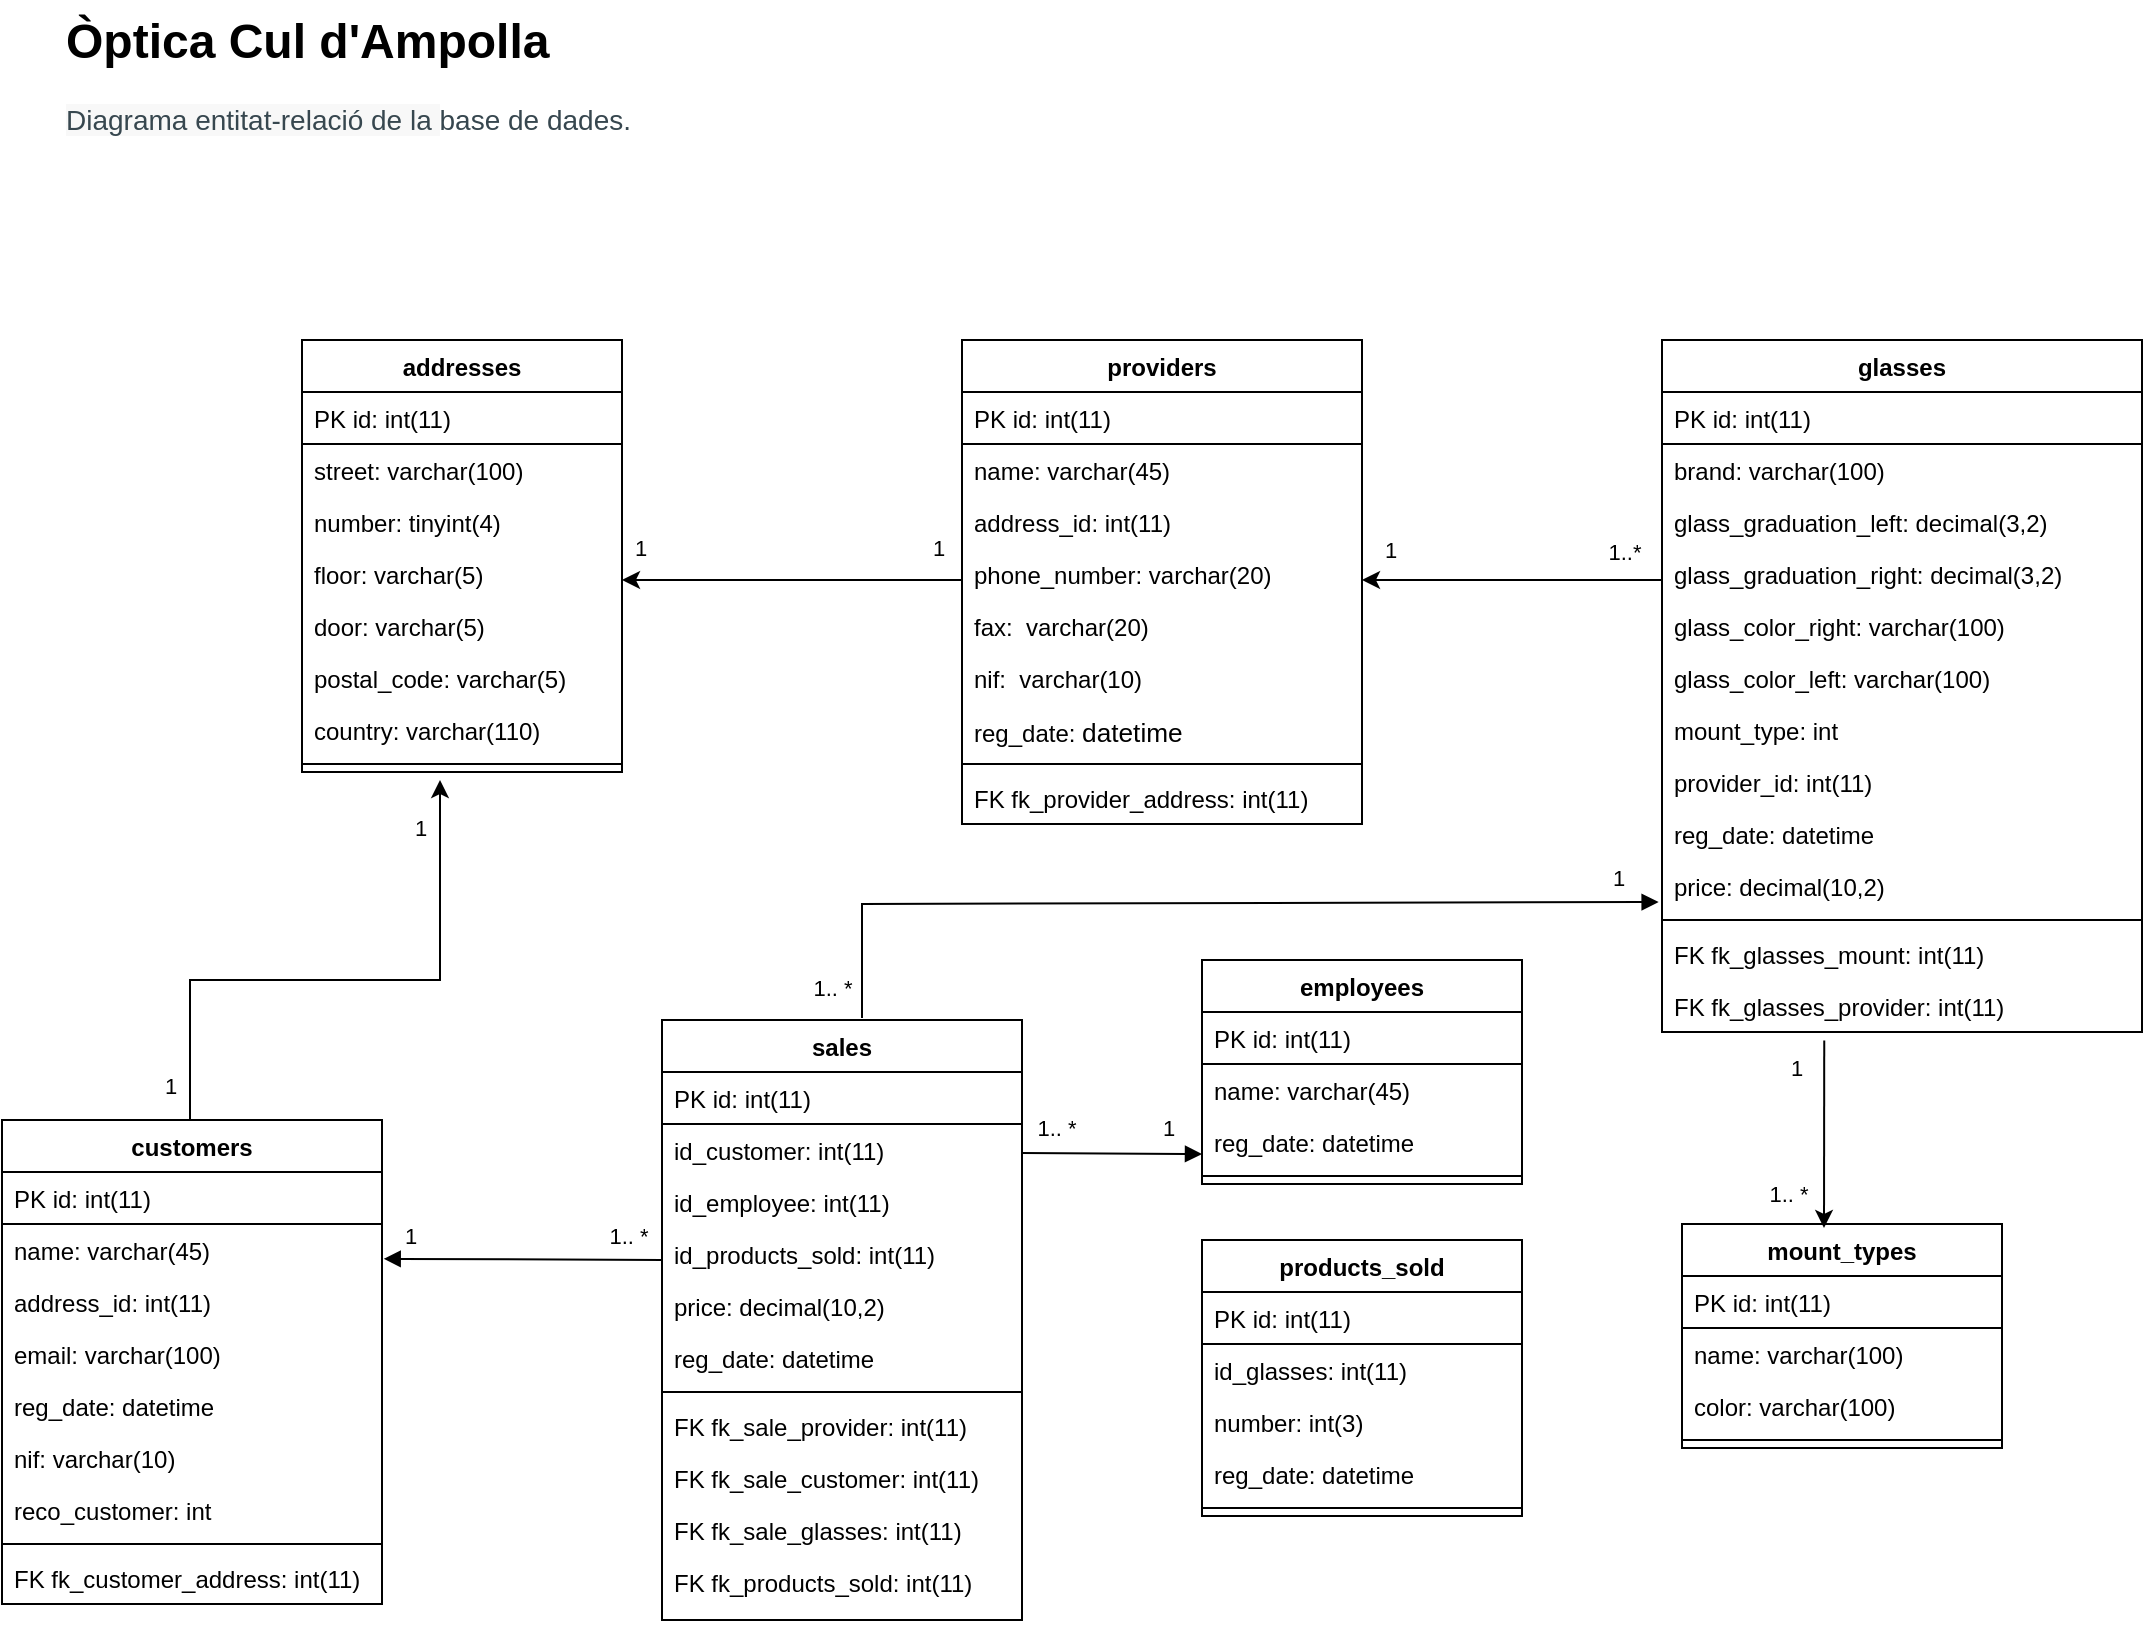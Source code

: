 <mxfile version="26.0.12" pages="2">
  <diagram name="Page-1" id="b5b7bab2-c9e2-2cf4-8b2a-24fd1a2a6d21">
    <mxGraphModel dx="1291" dy="730" grid="1" gridSize="10" guides="1" tooltips="1" connect="1" arrows="1" fold="1" page="1" pageScale="1" pageWidth="1169" pageHeight="827" background="none" math="0" shadow="0">
      <root>
        <mxCell id="0" />
        <mxCell id="1" parent="0" />
        <mxCell id="E87La_fp3oiZn3WdMD0V-1" value="providers" style="swimlane;fontStyle=1;align=center;verticalAlign=top;childLayout=stackLayout;horizontal=1;startSize=26;horizontalStack=0;resizeParent=1;resizeParentMax=0;resizeLast=0;collapsible=1;marginBottom=0;whiteSpace=wrap;html=1;" parent="1" vertex="1">
          <mxGeometry x="690" y="200" width="200" height="242" as="geometry" />
        </mxCell>
        <mxCell id="E87La_fp3oiZn3WdMD0V-17" value="PK&amp;nbsp;id: int(11)" style="text;strokeColor=default;fillColor=none;align=left;verticalAlign=top;spacingLeft=4;spacingRight=4;overflow=hidden;rotatable=0;points=[[0,0.5],[1,0.5]];portConstraint=eastwest;whiteSpace=wrap;html=1;" parent="E87La_fp3oiZn3WdMD0V-1" vertex="1">
          <mxGeometry y="26" width="200" height="26" as="geometry" />
        </mxCell>
        <mxCell id="E87La_fp3oiZn3WdMD0V-2" value="name: varchar(45)" style="text;strokeColor=none;fillColor=none;align=left;verticalAlign=top;spacingLeft=4;spacingRight=4;overflow=hidden;rotatable=0;points=[[0,0.5],[1,0.5]];portConstraint=eastwest;whiteSpace=wrap;html=1;" parent="E87La_fp3oiZn3WdMD0V-1" vertex="1">
          <mxGeometry y="52" width="200" height="26" as="geometry" />
        </mxCell>
        <mxCell id="E87La_fp3oiZn3WdMD0V-5" value="address_id: int(11)" style="text;strokeColor=none;fillColor=none;align=left;verticalAlign=top;spacingLeft=4;spacingRight=4;overflow=hidden;rotatable=0;points=[[0,0.5],[1,0.5]];portConstraint=eastwest;whiteSpace=wrap;html=1;" parent="E87La_fp3oiZn3WdMD0V-1" vertex="1">
          <mxGeometry y="78" width="200" height="26" as="geometry" />
        </mxCell>
        <mxCell id="E87La_fp3oiZn3WdMD0V-6" value="phone_number: varchar(20)" style="text;strokeColor=none;fillColor=none;align=left;verticalAlign=top;spacingLeft=4;spacingRight=4;overflow=hidden;rotatable=0;points=[[0,0.5],[1,0.5]];portConstraint=eastwest;whiteSpace=wrap;html=1;" parent="E87La_fp3oiZn3WdMD0V-1" vertex="1">
          <mxGeometry y="104" width="200" height="26" as="geometry" />
        </mxCell>
        <mxCell id="E87La_fp3oiZn3WdMD0V-8" value="fax:&amp;nbsp; varchar(20)" style="text;strokeColor=none;fillColor=none;align=left;verticalAlign=top;spacingLeft=4;spacingRight=4;overflow=hidden;rotatable=0;points=[[0,0.5],[1,0.5]];portConstraint=eastwest;whiteSpace=wrap;html=1;" parent="E87La_fp3oiZn3WdMD0V-1" vertex="1">
          <mxGeometry y="130" width="200" height="26" as="geometry" />
        </mxCell>
        <mxCell id="E87La_fp3oiZn3WdMD0V-7" value="nif:&amp;nbsp; varchar(10)" style="text;strokeColor=none;fillColor=none;align=left;verticalAlign=top;spacingLeft=4;spacingRight=4;overflow=hidden;rotatable=0;points=[[0,0.5],[1,0.5]];portConstraint=eastwest;whiteSpace=wrap;html=1;" parent="E87La_fp3oiZn3WdMD0V-1" vertex="1">
          <mxGeometry y="156" width="200" height="26" as="geometry" />
        </mxCell>
        <mxCell id="ixOyMXAkQ-w000aH7906-1" value="reg_date:&amp;nbsp;&lt;span style=&quot;font-family: sans-serif; font-size: 13.12px; text-wrap-mode: nowrap; background-color: rgb(255, 255, 255);&quot;&gt;datetime&lt;/span&gt;" style="text;strokeColor=none;fillColor=none;align=left;verticalAlign=top;spacingLeft=4;spacingRight=4;overflow=hidden;rotatable=0;points=[[0,0.5],[1,0.5]];portConstraint=eastwest;whiteSpace=wrap;html=1;" parent="E87La_fp3oiZn3WdMD0V-1" vertex="1">
          <mxGeometry y="182" width="200" height="26" as="geometry" />
        </mxCell>
        <mxCell id="E87La_fp3oiZn3WdMD0V-3" value="" style="line;strokeWidth=1;fillColor=none;align=left;verticalAlign=middle;spacingTop=-1;spacingLeft=3;spacingRight=3;rotatable=0;labelPosition=right;points=[];portConstraint=eastwest;strokeColor=inherit;" parent="E87La_fp3oiZn3WdMD0V-1" vertex="1">
          <mxGeometry y="208" width="200" height="8" as="geometry" />
        </mxCell>
        <mxCell id="rkmJLzN8BwR5XowPxIm3-57" value="FK fk_provider_address: int(11)" style="text;strokeColor=none;fillColor=none;align=left;verticalAlign=top;spacingLeft=4;spacingRight=4;overflow=hidden;rotatable=0;points=[[0,0.5],[1,0.5]];portConstraint=eastwest;whiteSpace=wrap;html=1;" parent="E87La_fp3oiZn3WdMD0V-1" vertex="1">
          <mxGeometry y="216" width="200" height="26" as="geometry" />
        </mxCell>
        <mxCell id="E87La_fp3oiZn3WdMD0V-18" value="addresses" style="swimlane;fontStyle=1;align=center;verticalAlign=top;childLayout=stackLayout;horizontal=1;startSize=26;horizontalStack=0;resizeParent=1;resizeParentMax=0;resizeLast=0;collapsible=1;marginBottom=0;whiteSpace=wrap;html=1;" parent="1" vertex="1">
          <mxGeometry x="360" y="200" width="160" height="216" as="geometry" />
        </mxCell>
        <mxCell id="E87La_fp3oiZn3WdMD0V-19" value="PK&amp;nbsp;id: int(11)" style="text;strokeColor=default;fillColor=none;align=left;verticalAlign=top;spacingLeft=4;spacingRight=4;overflow=hidden;rotatable=0;points=[[0,0.5],[1,0.5]];portConstraint=eastwest;whiteSpace=wrap;html=1;" parent="E87La_fp3oiZn3WdMD0V-18" vertex="1">
          <mxGeometry y="26" width="160" height="26" as="geometry" />
        </mxCell>
        <mxCell id="E87La_fp3oiZn3WdMD0V-20" value="street: varchar(100)" style="text;strokeColor=none;fillColor=none;align=left;verticalAlign=top;spacingLeft=4;spacingRight=4;overflow=hidden;rotatable=0;points=[[0,0.5],[1,0.5]];portConstraint=eastwest;whiteSpace=wrap;html=1;" parent="E87La_fp3oiZn3WdMD0V-18" vertex="1">
          <mxGeometry y="52" width="160" height="26" as="geometry" />
        </mxCell>
        <mxCell id="E87La_fp3oiZn3WdMD0V-21" value="number: tinyint(4)" style="text;strokeColor=none;fillColor=none;align=left;verticalAlign=top;spacingLeft=4;spacingRight=4;overflow=hidden;rotatable=0;points=[[0,0.5],[1,0.5]];portConstraint=eastwest;whiteSpace=wrap;html=1;" parent="E87La_fp3oiZn3WdMD0V-18" vertex="1">
          <mxGeometry y="78" width="160" height="26" as="geometry" />
        </mxCell>
        <mxCell id="E87La_fp3oiZn3WdMD0V-22" value="floor: varchar(5)" style="text;strokeColor=none;fillColor=none;align=left;verticalAlign=top;spacingLeft=4;spacingRight=4;overflow=hidden;rotatable=0;points=[[0,0.5],[1,0.5]];portConstraint=eastwest;whiteSpace=wrap;html=1;" parent="E87La_fp3oiZn3WdMD0V-18" vertex="1">
          <mxGeometry y="104" width="160" height="26" as="geometry" />
        </mxCell>
        <mxCell id="E87La_fp3oiZn3WdMD0V-23" value="door: varchar(5)" style="text;strokeColor=none;fillColor=none;align=left;verticalAlign=top;spacingLeft=4;spacingRight=4;overflow=hidden;rotatable=0;points=[[0,0.5],[1,0.5]];portConstraint=eastwest;whiteSpace=wrap;html=1;" parent="E87La_fp3oiZn3WdMD0V-18" vertex="1">
          <mxGeometry y="130" width="160" height="26" as="geometry" />
        </mxCell>
        <mxCell id="E87La_fp3oiZn3WdMD0V-24" value="postal_code: varchar(5)" style="text;strokeColor=none;fillColor=none;align=left;verticalAlign=top;spacingLeft=4;spacingRight=4;overflow=hidden;rotatable=0;points=[[0,0.5],[1,0.5]];portConstraint=eastwest;whiteSpace=wrap;html=1;" parent="E87La_fp3oiZn3WdMD0V-18" vertex="1">
          <mxGeometry y="156" width="160" height="26" as="geometry" />
        </mxCell>
        <mxCell id="E87La_fp3oiZn3WdMD0V-27" value="country: varchar(110)" style="text;strokeColor=none;fillColor=none;align=left;verticalAlign=top;spacingLeft=4;spacingRight=4;overflow=hidden;rotatable=0;points=[[0,0.5],[1,0.5]];portConstraint=eastwest;whiteSpace=wrap;html=1;" parent="E87La_fp3oiZn3WdMD0V-18" vertex="1">
          <mxGeometry y="182" width="160" height="26" as="geometry" />
        </mxCell>
        <mxCell id="E87La_fp3oiZn3WdMD0V-25" value="" style="line;strokeWidth=1;fillColor=none;align=left;verticalAlign=middle;spacingTop=-1;spacingLeft=3;spacingRight=3;rotatable=0;labelPosition=right;points=[];portConstraint=eastwest;strokeColor=inherit;" parent="E87La_fp3oiZn3WdMD0V-18" vertex="1">
          <mxGeometry y="208" width="160" height="8" as="geometry" />
        </mxCell>
        <mxCell id="E87La_fp3oiZn3WdMD0V-28" value="glasses" style="swimlane;fontStyle=1;align=center;verticalAlign=top;childLayout=stackLayout;horizontal=1;startSize=26;horizontalStack=0;resizeParent=1;resizeParentMax=0;resizeLast=0;collapsible=1;marginBottom=0;whiteSpace=wrap;html=1;" parent="1" vertex="1">
          <mxGeometry x="1040" y="200" width="240" height="346" as="geometry" />
        </mxCell>
        <mxCell id="E87La_fp3oiZn3WdMD0V-29" value="PK&amp;nbsp;id: int(11)" style="text;strokeColor=default;fillColor=none;align=left;verticalAlign=top;spacingLeft=4;spacingRight=4;overflow=hidden;rotatable=0;points=[[0,0.5],[1,0.5]];portConstraint=eastwest;whiteSpace=wrap;html=1;" parent="E87La_fp3oiZn3WdMD0V-28" vertex="1">
          <mxGeometry y="26" width="240" height="26" as="geometry" />
        </mxCell>
        <mxCell id="E87La_fp3oiZn3WdMD0V-30" value="brand: varchar(100)" style="text;strokeColor=none;fillColor=none;align=left;verticalAlign=top;spacingLeft=4;spacingRight=4;overflow=hidden;rotatable=0;points=[[0,0.5],[1,0.5]];portConstraint=eastwest;whiteSpace=wrap;html=1;" parent="E87La_fp3oiZn3WdMD0V-28" vertex="1">
          <mxGeometry y="52" width="240" height="26" as="geometry" />
        </mxCell>
        <mxCell id="E87La_fp3oiZn3WdMD0V-31" value="glass_graduation_left: decimal(3,2)" style="text;strokeColor=none;fillColor=none;align=left;verticalAlign=top;spacingLeft=4;spacingRight=4;overflow=hidden;rotatable=0;points=[[0,0.5],[1,0.5]];portConstraint=eastwest;whiteSpace=wrap;html=1;" parent="E87La_fp3oiZn3WdMD0V-28" vertex="1">
          <mxGeometry y="78" width="240" height="26" as="geometry" />
        </mxCell>
        <mxCell id="E87La_fp3oiZn3WdMD0V-32" value="glass_graduation_right: decimal(3,2)" style="text;strokeColor=none;fillColor=none;align=left;verticalAlign=top;spacingLeft=4;spacingRight=4;overflow=hidden;rotatable=0;points=[[0,0.5],[1,0.5]];portConstraint=eastwest;whiteSpace=wrap;html=1;" parent="E87La_fp3oiZn3WdMD0V-28" vertex="1">
          <mxGeometry y="104" width="240" height="26" as="geometry" />
        </mxCell>
        <mxCell id="E87La_fp3oiZn3WdMD0V-37" value="glass_color_right: varchar(100)" style="text;strokeColor=none;fillColor=none;align=left;verticalAlign=top;spacingLeft=4;spacingRight=4;overflow=hidden;rotatable=0;points=[[0,0.5],[1,0.5]];portConstraint=eastwest;whiteSpace=wrap;html=1;" parent="E87La_fp3oiZn3WdMD0V-28" vertex="1">
          <mxGeometry y="130" width="240" height="26" as="geometry" />
        </mxCell>
        <mxCell id="E87La_fp3oiZn3WdMD0V-38" value="glass_color_left: varchar(100)" style="text;strokeColor=none;fillColor=none;align=left;verticalAlign=top;spacingLeft=4;spacingRight=4;overflow=hidden;rotatable=0;points=[[0,0.5],[1,0.5]];portConstraint=eastwest;whiteSpace=wrap;html=1;" parent="E87La_fp3oiZn3WdMD0V-28" vertex="1">
          <mxGeometry y="156" width="240" height="26" as="geometry" />
        </mxCell>
        <mxCell id="E87La_fp3oiZn3WdMD0V-33" value="mount_type: int" style="text;strokeColor=none;fillColor=none;align=left;verticalAlign=top;spacingLeft=4;spacingRight=4;overflow=hidden;rotatable=0;points=[[0,0.5],[1,0.5]];portConstraint=eastwest;whiteSpace=wrap;html=1;" parent="E87La_fp3oiZn3WdMD0V-28" vertex="1">
          <mxGeometry y="182" width="240" height="26" as="geometry" />
        </mxCell>
        <mxCell id="rkmJLzN8BwR5XowPxIm3-59" value="provider_id: int(11)" style="text;strokeColor=none;fillColor=none;align=left;verticalAlign=top;spacingLeft=4;spacingRight=4;overflow=hidden;rotatable=0;points=[[0,0.5],[1,0.5]];portConstraint=eastwest;whiteSpace=wrap;html=1;" parent="E87La_fp3oiZn3WdMD0V-28" vertex="1">
          <mxGeometry y="208" width="240" height="26" as="geometry" />
        </mxCell>
        <mxCell id="E87La_fp3oiZn3WdMD0V-95" value="reg_date: datetime" style="text;strokeColor=none;fillColor=none;align=left;verticalAlign=top;spacingLeft=4;spacingRight=4;overflow=hidden;rotatable=0;points=[[0,0.5],[1,0.5]];portConstraint=eastwest;whiteSpace=wrap;html=1;" parent="E87La_fp3oiZn3WdMD0V-28" vertex="1">
          <mxGeometry y="234" width="240" height="26" as="geometry" />
        </mxCell>
        <mxCell id="E87La_fp3oiZn3WdMD0V-39" value="price:&amp;nbsp;decimal(10,2)" style="text;strokeColor=none;fillColor=none;align=left;verticalAlign=top;spacingLeft=4;spacingRight=4;overflow=hidden;rotatable=0;points=[[0,0.5],[1,0.5]];portConstraint=eastwest;whiteSpace=wrap;html=1;" parent="E87La_fp3oiZn3WdMD0V-28" vertex="1">
          <mxGeometry y="260" width="240" height="26" as="geometry" />
        </mxCell>
        <mxCell id="E87La_fp3oiZn3WdMD0V-35" value="" style="line;strokeWidth=1;fillColor=none;align=left;verticalAlign=middle;spacingTop=-1;spacingLeft=3;spacingRight=3;rotatable=0;labelPosition=right;points=[];portConstraint=eastwest;strokeColor=inherit;" parent="E87La_fp3oiZn3WdMD0V-28" vertex="1">
          <mxGeometry y="286" width="240" height="8" as="geometry" />
        </mxCell>
        <mxCell id="rkmJLzN8BwR5XowPxIm3-52" value="FK fk_glasses_mount: int(11)" style="text;strokeColor=none;fillColor=none;align=left;verticalAlign=top;spacingLeft=4;spacingRight=4;overflow=hidden;rotatable=0;points=[[0,0.5],[1,0.5]];portConstraint=eastwest;whiteSpace=wrap;html=1;" parent="E87La_fp3oiZn3WdMD0V-28" vertex="1">
          <mxGeometry y="294" width="240" height="26" as="geometry" />
        </mxCell>
        <mxCell id="rkmJLzN8BwR5XowPxIm3-56" value="FK fk_glasses_provider: int(11)" style="text;strokeColor=none;fillColor=none;align=left;verticalAlign=top;spacingLeft=4;spacingRight=4;overflow=hidden;rotatable=0;points=[[0,0.5],[1,0.5]];portConstraint=eastwest;whiteSpace=wrap;html=1;" parent="E87La_fp3oiZn3WdMD0V-28" vertex="1">
          <mxGeometry y="320" width="240" height="26" as="geometry" />
        </mxCell>
        <mxCell id="E87La_fp3oiZn3WdMD0V-46" value="customers" style="swimlane;fontStyle=1;align=center;verticalAlign=top;childLayout=stackLayout;horizontal=1;startSize=26;horizontalStack=0;resizeParent=1;resizeParentMax=0;resizeLast=0;collapsible=1;marginBottom=0;whiteSpace=wrap;html=1;" parent="1" vertex="1">
          <mxGeometry x="210" y="590" width="190" height="242" as="geometry" />
        </mxCell>
        <mxCell id="E87La_fp3oiZn3WdMD0V-47" value="PK&amp;nbsp;id: int(11)" style="text;strokeColor=default;fillColor=none;align=left;verticalAlign=top;spacingLeft=4;spacingRight=4;overflow=hidden;rotatable=0;points=[[0,0.5],[1,0.5]];portConstraint=eastwest;whiteSpace=wrap;html=1;" parent="E87La_fp3oiZn3WdMD0V-46" vertex="1">
          <mxGeometry y="26" width="190" height="26" as="geometry" />
        </mxCell>
        <mxCell id="E87La_fp3oiZn3WdMD0V-48" value="name: varchar(45)" style="text;strokeColor=none;fillColor=none;align=left;verticalAlign=top;spacingLeft=4;spacingRight=4;overflow=hidden;rotatable=0;points=[[0,0.5],[1,0.5]];portConstraint=eastwest;whiteSpace=wrap;html=1;" parent="E87La_fp3oiZn3WdMD0V-46" vertex="1">
          <mxGeometry y="52" width="190" height="26" as="geometry" />
        </mxCell>
        <mxCell id="E87La_fp3oiZn3WdMD0V-49" value="address_id: int(11)" style="text;strokeColor=none;fillColor=none;align=left;verticalAlign=top;spacingLeft=4;spacingRight=4;overflow=hidden;rotatable=0;points=[[0,0.5],[1,0.5]];portConstraint=eastwest;whiteSpace=wrap;html=1;" parent="E87La_fp3oiZn3WdMD0V-46" vertex="1">
          <mxGeometry y="78" width="190" height="26" as="geometry" />
        </mxCell>
        <mxCell id="E87La_fp3oiZn3WdMD0V-50" value="email: varchar(100)" style="text;strokeColor=none;fillColor=none;align=left;verticalAlign=top;spacingLeft=4;spacingRight=4;overflow=hidden;rotatable=0;points=[[0,0.5],[1,0.5]];portConstraint=eastwest;whiteSpace=wrap;html=1;" parent="E87La_fp3oiZn3WdMD0V-46" vertex="1">
          <mxGeometry y="104" width="190" height="26" as="geometry" />
        </mxCell>
        <mxCell id="E87La_fp3oiZn3WdMD0V-51" value="reg_date: datetime" style="text;strokeColor=none;fillColor=none;align=left;verticalAlign=top;spacingLeft=4;spacingRight=4;overflow=hidden;rotatable=0;points=[[0,0.5],[1,0.5]];portConstraint=eastwest;whiteSpace=wrap;html=1;" parent="E87La_fp3oiZn3WdMD0V-46" vertex="1">
          <mxGeometry y="130" width="190" height="26" as="geometry" />
        </mxCell>
        <mxCell id="E87La_fp3oiZn3WdMD0V-64" value="nif: varchar(10)" style="text;strokeColor=none;fillColor=none;align=left;verticalAlign=top;spacingLeft=4;spacingRight=4;overflow=hidden;rotatable=0;points=[[0,0.5],[1,0.5]];portConstraint=eastwest;whiteSpace=wrap;html=1;" parent="E87La_fp3oiZn3WdMD0V-46" vertex="1">
          <mxGeometry y="156" width="190" height="26" as="geometry" />
        </mxCell>
        <mxCell id="E87La_fp3oiZn3WdMD0V-52" value="reco_customer: int" style="text;strokeColor=none;fillColor=none;align=left;verticalAlign=top;spacingLeft=4;spacingRight=4;overflow=hidden;rotatable=0;points=[[0,0.5],[1,0.5]];portConstraint=eastwest;whiteSpace=wrap;html=1;" parent="E87La_fp3oiZn3WdMD0V-46" vertex="1">
          <mxGeometry y="182" width="190" height="26" as="geometry" />
        </mxCell>
        <mxCell id="E87La_fp3oiZn3WdMD0V-53" value="" style="line;strokeWidth=1;fillColor=none;align=left;verticalAlign=middle;spacingTop=-1;spacingLeft=3;spacingRight=3;rotatable=0;labelPosition=right;points=[];portConstraint=eastwest;strokeColor=inherit;" parent="E87La_fp3oiZn3WdMD0V-46" vertex="1">
          <mxGeometry y="208" width="190" height="8" as="geometry" />
        </mxCell>
        <mxCell id="rkmJLzN8BwR5XowPxIm3-53" value="FK fk_customer_address: int(11)" style="text;strokeColor=none;fillColor=none;align=left;verticalAlign=top;spacingLeft=4;spacingRight=4;overflow=hidden;rotatable=0;points=[[0,0.5],[1,0.5]];portConstraint=eastwest;whiteSpace=wrap;html=1;" parent="E87La_fp3oiZn3WdMD0V-46" vertex="1">
          <mxGeometry y="216" width="190" height="26" as="geometry" />
        </mxCell>
        <mxCell id="E87La_fp3oiZn3WdMD0V-55" value="sales&lt;div&gt;&amp;nbsp;&lt;/div&gt;" style="swimlane;fontStyle=1;align=center;verticalAlign=top;childLayout=stackLayout;horizontal=1;startSize=26;horizontalStack=0;resizeParent=1;resizeParentMax=0;resizeLast=0;collapsible=1;marginBottom=0;whiteSpace=wrap;html=1;" parent="1" vertex="1">
          <mxGeometry x="540" y="540" width="180" height="300" as="geometry" />
        </mxCell>
        <mxCell id="E87La_fp3oiZn3WdMD0V-56" value="PK&amp;nbsp;id: int(11)" style="text;strokeColor=default;fillColor=none;align=left;verticalAlign=top;spacingLeft=4;spacingRight=4;overflow=hidden;rotatable=0;points=[[0,0.5],[1,0.5]];portConstraint=eastwest;whiteSpace=wrap;html=1;" parent="E87La_fp3oiZn3WdMD0V-55" vertex="1">
          <mxGeometry y="26" width="180" height="26" as="geometry" />
        </mxCell>
        <mxCell id="rkmJLzN8BwR5XowPxIm3-28" value="id_customer: int&lt;span style=&quot;background-color: transparent; color: light-dark(rgb(0, 0, 0), rgb(255, 255, 255));&quot;&gt;(11)&lt;/span&gt;" style="text;strokeColor=none;fillColor=none;align=left;verticalAlign=top;spacingLeft=4;spacingRight=4;overflow=hidden;rotatable=0;points=[[0,0.5],[1,0.5]];portConstraint=eastwest;whiteSpace=wrap;html=1;" parent="E87La_fp3oiZn3WdMD0V-55" vertex="1">
          <mxGeometry y="52" width="180" height="26" as="geometry" />
        </mxCell>
        <mxCell id="E87La_fp3oiZn3WdMD0V-57" value="id_employee: int(11)" style="text;strokeColor=none;fillColor=none;align=left;verticalAlign=top;spacingLeft=4;spacingRight=4;overflow=hidden;rotatable=0;points=[[0,0.5],[1,0.5]];portConstraint=eastwest;whiteSpace=wrap;html=1;" parent="E87La_fp3oiZn3WdMD0V-55" vertex="1">
          <mxGeometry y="78" width="180" height="26" as="geometry" />
        </mxCell>
        <mxCell id="E87La_fp3oiZn3WdMD0V-58" value="id_products_sold: int(11)" style="text;strokeColor=none;fillColor=none;align=left;verticalAlign=top;spacingLeft=4;spacingRight=4;overflow=hidden;rotatable=0;points=[[0,0.5],[1,0.5]];portConstraint=eastwest;whiteSpace=wrap;html=1;" parent="E87La_fp3oiZn3WdMD0V-55" vertex="1">
          <mxGeometry y="104" width="180" height="26" as="geometry" />
        </mxCell>
        <mxCell id="rkmJLzN8BwR5XowPxIm3-33" value="price:&amp;nbsp;decimal(10,2)" style="text;strokeColor=none;fillColor=none;align=left;verticalAlign=top;spacingLeft=4;spacingRight=4;overflow=hidden;rotatable=0;points=[[0,0.5],[1,0.5]];portConstraint=eastwest;whiteSpace=wrap;html=1;" parent="E87La_fp3oiZn3WdMD0V-55" vertex="1">
          <mxGeometry y="130" width="180" height="26" as="geometry" />
        </mxCell>
        <mxCell id="E87La_fp3oiZn3WdMD0V-60" value="reg_date: datetime" style="text;strokeColor=none;fillColor=none;align=left;verticalAlign=top;spacingLeft=4;spacingRight=4;overflow=hidden;rotatable=0;points=[[0,0.5],[1,0.5]];portConstraint=eastwest;whiteSpace=wrap;html=1;" parent="E87La_fp3oiZn3WdMD0V-55" vertex="1">
          <mxGeometry y="156" width="180" height="26" as="geometry" />
        </mxCell>
        <mxCell id="E87La_fp3oiZn3WdMD0V-62" value="" style="line;strokeWidth=1;fillColor=none;align=left;verticalAlign=middle;spacingTop=-1;spacingLeft=3;spacingRight=3;rotatable=0;labelPosition=right;points=[];portConstraint=eastwest;strokeColor=inherit;" parent="E87La_fp3oiZn3WdMD0V-55" vertex="1">
          <mxGeometry y="182" width="180" height="8" as="geometry" />
        </mxCell>
        <mxCell id="rkmJLzN8BwR5XowPxIm3-45" value="FK fk_sale_provider: int(11)&lt;div&gt;&lt;br&gt;&lt;/div&gt;" style="text;strokeColor=none;fillColor=none;align=left;verticalAlign=top;spacingLeft=4;spacingRight=4;overflow=hidden;rotatable=0;points=[[0,0.5],[1,0.5]];portConstraint=eastwest;whiteSpace=wrap;html=1;" parent="E87La_fp3oiZn3WdMD0V-55" vertex="1">
          <mxGeometry y="190" width="180" height="26" as="geometry" />
        </mxCell>
        <mxCell id="rkmJLzN8BwR5XowPxIm3-46" value="FK fk_sale_customer: int(11)" style="text;strokeColor=none;fillColor=none;align=left;verticalAlign=top;spacingLeft=4;spacingRight=4;overflow=hidden;rotatable=0;points=[[0,0.5],[1,0.5]];portConstraint=eastwest;whiteSpace=wrap;html=1;" parent="E87La_fp3oiZn3WdMD0V-55" vertex="1">
          <mxGeometry y="216" width="180" height="26" as="geometry" />
        </mxCell>
        <mxCell id="emfltzd0DvG7L6Zh0Efe-8" value="FK fk_sale_glasses: int(11)" style="text;strokeColor=none;fillColor=none;align=left;verticalAlign=top;spacingLeft=4;spacingRight=4;overflow=hidden;rotatable=0;points=[[0,0.5],[1,0.5]];portConstraint=eastwest;whiteSpace=wrap;html=1;" vertex="1" parent="E87La_fp3oiZn3WdMD0V-55">
          <mxGeometry y="242" width="180" height="26" as="geometry" />
        </mxCell>
        <mxCell id="rkmJLzN8BwR5XowPxIm3-47" value="FK fk_products_sold: int(11)" style="text;strokeColor=none;fillColor=none;align=left;verticalAlign=top;spacingLeft=4;spacingRight=4;overflow=hidden;rotatable=0;points=[[0,0.5],[1,0.5]];portConstraint=eastwest;whiteSpace=wrap;html=1;" parent="E87La_fp3oiZn3WdMD0V-55" vertex="1">
          <mxGeometry y="268" width="180" height="32" as="geometry" />
        </mxCell>
        <mxCell id="E87La_fp3oiZn3WdMD0V-68" value="employees" style="swimlane;fontStyle=1;align=center;verticalAlign=top;childLayout=stackLayout;horizontal=1;startSize=26;horizontalStack=0;resizeParent=1;resizeParentMax=0;resizeLast=0;collapsible=1;marginBottom=0;whiteSpace=wrap;html=1;" parent="1" vertex="1">
          <mxGeometry x="810" y="510" width="160" height="112" as="geometry" />
        </mxCell>
        <mxCell id="E87La_fp3oiZn3WdMD0V-69" value="PK&amp;nbsp;id: int(11)" style="text;strokeColor=default;fillColor=none;align=left;verticalAlign=top;spacingLeft=4;spacingRight=4;overflow=hidden;rotatable=0;points=[[0,0.5],[1,0.5]];portConstraint=eastwest;whiteSpace=wrap;html=1;" parent="E87La_fp3oiZn3WdMD0V-68" vertex="1">
          <mxGeometry y="26" width="160" height="26" as="geometry" />
        </mxCell>
        <mxCell id="E87La_fp3oiZn3WdMD0V-70" value="name: varchar(45)" style="text;strokeColor=none;fillColor=none;align=left;verticalAlign=top;spacingLeft=4;spacingRight=4;overflow=hidden;rotatable=0;points=[[0,0.5],[1,0.5]];portConstraint=eastwest;whiteSpace=wrap;html=1;" parent="E87La_fp3oiZn3WdMD0V-68" vertex="1">
          <mxGeometry y="52" width="160" height="26" as="geometry" />
        </mxCell>
        <mxCell id="E87La_fp3oiZn3WdMD0V-73" value="reg_date: datetime" style="text;strokeColor=none;fillColor=none;align=left;verticalAlign=top;spacingLeft=4;spacingRight=4;overflow=hidden;rotatable=0;points=[[0,0.5],[1,0.5]];portConstraint=eastwest;whiteSpace=wrap;html=1;" parent="E87La_fp3oiZn3WdMD0V-68" vertex="1">
          <mxGeometry y="78" width="160" height="26" as="geometry" />
        </mxCell>
        <mxCell id="E87La_fp3oiZn3WdMD0V-76" value="" style="line;strokeWidth=1;fillColor=none;align=left;verticalAlign=middle;spacingTop=-1;spacingLeft=3;spacingRight=3;rotatable=0;labelPosition=right;points=[];portConstraint=eastwest;strokeColor=inherit;" parent="E87La_fp3oiZn3WdMD0V-68" vertex="1">
          <mxGeometry y="104" width="160" height="8" as="geometry" />
        </mxCell>
        <mxCell id="rkmJLzN8BwR5XowPxIm3-1" value="" style="endArrow=classic;html=1;rounded=0;" parent="1" edge="1">
          <mxGeometry width="50" height="50" relative="1" as="geometry">
            <mxPoint x="690" y="320" as="sourcePoint" />
            <mxPoint x="520" y="320" as="targetPoint" />
          </mxGeometry>
        </mxCell>
        <mxCell id="rkmJLzN8BwR5XowPxIm3-17" value="1" style="edgeLabel;html=1;align=center;verticalAlign=middle;resizable=0;points=[];" parent="rkmJLzN8BwR5XowPxIm3-1" vertex="1" connectable="0">
          <mxGeometry relative="1" as="geometry">
            <mxPoint x="73" y="-16" as="offset" />
          </mxGeometry>
        </mxCell>
        <mxCell id="rkmJLzN8BwR5XowPxIm3-18" value="1" style="edgeLabel;html=1;align=center;verticalAlign=middle;resizable=0;points=[];" parent="rkmJLzN8BwR5XowPxIm3-1" vertex="1" connectable="0">
          <mxGeometry relative="1" as="geometry">
            <mxPoint x="-76" y="-16" as="offset" />
          </mxGeometry>
        </mxCell>
        <mxCell id="rkmJLzN8BwR5XowPxIm3-2" value="" style="endArrow=classic;html=1;rounded=0;" parent="1" edge="1">
          <mxGeometry width="50" height="50" relative="1" as="geometry">
            <mxPoint x="1040" y="320" as="sourcePoint" />
            <mxPoint x="890" y="320" as="targetPoint" />
          </mxGeometry>
        </mxCell>
        <mxCell id="rkmJLzN8BwR5XowPxIm3-13" value="1" style="edgeLabel;html=1;align=center;verticalAlign=middle;resizable=0;points=[];" parent="rkmJLzN8BwR5XowPxIm3-2" vertex="1" connectable="0">
          <mxGeometry x="0.185" relative="1" as="geometry">
            <mxPoint x="-47" y="-15" as="offset" />
          </mxGeometry>
        </mxCell>
        <mxCell id="rkmJLzN8BwR5XowPxIm3-14" value="1..*" style="edgeLabel;html=1;align=center;verticalAlign=middle;resizable=0;points=[];" parent="rkmJLzN8BwR5XowPxIm3-2" vertex="1" connectable="0">
          <mxGeometry x="0.046" y="3" relative="1" as="geometry">
            <mxPoint x="59" y="-17" as="offset" />
          </mxGeometry>
        </mxCell>
        <mxCell id="rkmJLzN8BwR5XowPxIm3-3" value="" style="endArrow=classic;html=1;rounded=0;exitX=0.5;exitY=0;exitDx=0;exitDy=0;" parent="1" edge="1">
          <mxGeometry width="50" height="50" relative="1" as="geometry">
            <mxPoint x="304" y="590" as="sourcePoint" />
            <mxPoint x="429" y="420" as="targetPoint" />
            <Array as="points">
              <mxPoint x="304" y="520" />
              <mxPoint x="429" y="520" />
            </Array>
          </mxGeometry>
        </mxCell>
        <mxCell id="rkmJLzN8BwR5XowPxIm3-20" value="1" style="edgeLabel;html=1;align=center;verticalAlign=middle;resizable=0;points=[];" parent="rkmJLzN8BwR5XowPxIm3-3" vertex="1" connectable="0">
          <mxGeometry x="-0.04" y="-3" relative="1" as="geometry">
            <mxPoint x="43" y="-79" as="offset" />
          </mxGeometry>
        </mxCell>
        <mxCell id="rkmJLzN8BwR5XowPxIm3-21" value="1" style="edgeLabel;html=1;align=center;verticalAlign=middle;resizable=0;points=[];" parent="rkmJLzN8BwR5XowPxIm3-3" vertex="1" connectable="0">
          <mxGeometry x="0.04" y="1" relative="1" as="geometry">
            <mxPoint x="-94" y="54" as="offset" />
          </mxGeometry>
        </mxCell>
        <mxCell id="rkmJLzN8BwR5XowPxIm3-4" value="mount_types" style="swimlane;fontStyle=1;align=center;verticalAlign=top;childLayout=stackLayout;horizontal=1;startSize=26;horizontalStack=0;resizeParent=1;resizeParentMax=0;resizeLast=0;collapsible=1;marginBottom=0;whiteSpace=wrap;html=1;" parent="1" vertex="1">
          <mxGeometry x="1050" y="642" width="160" height="112" as="geometry" />
        </mxCell>
        <mxCell id="rkmJLzN8BwR5XowPxIm3-5" value="PK id: int(11)" style="text;strokeColor=default;fillColor=none;align=left;verticalAlign=top;spacingLeft=4;spacingRight=4;overflow=hidden;rotatable=0;points=[[0,0.5],[1,0.5]];portConstraint=eastwest;whiteSpace=wrap;html=1;" parent="rkmJLzN8BwR5XowPxIm3-4" vertex="1">
          <mxGeometry y="26" width="160" height="26" as="geometry" />
        </mxCell>
        <mxCell id="rkmJLzN8BwR5XowPxIm3-6" value="name: varchar(100)" style="text;strokeColor=none;fillColor=none;align=left;verticalAlign=top;spacingLeft=4;spacingRight=4;overflow=hidden;rotatable=0;points=[[0,0.5],[1,0.5]];portConstraint=eastwest;whiteSpace=wrap;html=1;" parent="rkmJLzN8BwR5XowPxIm3-4" vertex="1">
          <mxGeometry y="52" width="160" height="26" as="geometry" />
        </mxCell>
        <mxCell id="rkmJLzN8BwR5XowPxIm3-30" value="color: varchar(100)" style="text;strokeColor=none;fillColor=none;align=left;verticalAlign=top;spacingLeft=4;spacingRight=4;overflow=hidden;rotatable=0;points=[[0,0.5],[1,0.5]];portConstraint=eastwest;whiteSpace=wrap;html=1;" parent="rkmJLzN8BwR5XowPxIm3-4" vertex="1">
          <mxGeometry y="78" width="160" height="26" as="geometry" />
        </mxCell>
        <mxCell id="rkmJLzN8BwR5XowPxIm3-8" value="" style="line;strokeWidth=1;fillColor=none;align=left;verticalAlign=middle;spacingTop=-1;spacingLeft=3;spacingRight=3;rotatable=0;labelPosition=right;points=[];portConstraint=eastwest;strokeColor=inherit;" parent="rkmJLzN8BwR5XowPxIm3-4" vertex="1">
          <mxGeometry y="104" width="160" height="8" as="geometry" />
        </mxCell>
        <mxCell id="rkmJLzN8BwR5XowPxIm3-9" value="" style="endArrow=classic;html=1;rounded=0;exitX=0.338;exitY=1.162;exitDx=0;exitDy=0;exitPerimeter=0;" parent="1" source="rkmJLzN8BwR5XowPxIm3-56" edge="1">
          <mxGeometry width="50" height="50" relative="1" as="geometry">
            <mxPoint x="1121" y="580" as="sourcePoint" />
            <mxPoint x="1121" y="644" as="targetPoint" />
          </mxGeometry>
        </mxCell>
        <mxCell id="rkmJLzN8BwR5XowPxIm3-15" value="1" style="edgeLabel;html=1;align=center;verticalAlign=middle;resizable=0;points=[];" parent="rkmJLzN8BwR5XowPxIm3-9" vertex="1" connectable="0">
          <mxGeometry x="-0.1" y="1" relative="1" as="geometry">
            <mxPoint x="-15" y="-28" as="offset" />
          </mxGeometry>
        </mxCell>
        <mxCell id="rkmJLzN8BwR5XowPxIm3-16" value="1.. *" style="edgeLabel;html=1;align=center;verticalAlign=middle;resizable=0;points=[];" parent="rkmJLzN8BwR5XowPxIm3-9" vertex="1" connectable="0">
          <mxGeometry y="1" relative="1" as="geometry">
            <mxPoint x="-19" y="30" as="offset" />
          </mxGeometry>
        </mxCell>
        <mxCell id="rkmJLzN8BwR5XowPxIm3-36" value="" style="html=1;verticalAlign=bottom;endArrow=block;curved=0;rounded=0;entryX=1.015;entryY=0.67;entryDx=0;entryDy=0;entryPerimeter=0;exitX=0;exitY=0.615;exitDx=0;exitDy=0;exitPerimeter=0;" parent="1" source="E87La_fp3oiZn3WdMD0V-58" edge="1">
          <mxGeometry x="0.79" y="-10" width="80" relative="1" as="geometry">
            <mxPoint x="534.76" y="658.846" as="sourcePoint" />
            <mxPoint x="400.85" y="659.42" as="targetPoint" />
            <mxPoint as="offset" />
          </mxGeometry>
        </mxCell>
        <mxCell id="rkmJLzN8BwR5XowPxIm3-37" value="1.. *" style="edgeLabel;html=1;align=center;verticalAlign=middle;resizable=0;points=[];" parent="rkmJLzN8BwR5XowPxIm3-36" vertex="1" connectable="0">
          <mxGeometry x="0.007" y="3" relative="1" as="geometry">
            <mxPoint x="53" y="-15" as="offset" />
          </mxGeometry>
        </mxCell>
        <mxCell id="rkmJLzN8BwR5XowPxIm3-38" value="1" style="edgeLabel;html=1;align=center;verticalAlign=middle;resizable=0;points=[];" parent="rkmJLzN8BwR5XowPxIm3-36" vertex="1" connectable="0">
          <mxGeometry x="0.063" relative="1" as="geometry">
            <mxPoint x="-52" y="-12" as="offset" />
          </mxGeometry>
        </mxCell>
        <mxCell id="rkmJLzN8BwR5XowPxIm3-39" value="" style="html=1;verticalAlign=bottom;endArrow=block;curved=0;rounded=0;exitX=-0.012;exitY=0.808;exitDx=0;exitDy=0;exitPerimeter=0;" parent="1" edge="1">
          <mxGeometry x="0.79" y="-10" width="80" relative="1" as="geometry">
            <mxPoint x="720" y="606.5" as="sourcePoint" />
            <mxPoint x="810" y="607" as="targetPoint" />
            <mxPoint as="offset" />
          </mxGeometry>
        </mxCell>
        <mxCell id="rkmJLzN8BwR5XowPxIm3-40" value="1.. *" style="edgeLabel;html=1;align=center;verticalAlign=middle;resizable=0;points=[];" parent="rkmJLzN8BwR5XowPxIm3-39" vertex="1" connectable="0">
          <mxGeometry x="0.007" y="3" relative="1" as="geometry">
            <mxPoint x="-29" y="-10" as="offset" />
          </mxGeometry>
        </mxCell>
        <mxCell id="rkmJLzN8BwR5XowPxIm3-41" value="1" style="edgeLabel;html=1;align=center;verticalAlign=middle;resizable=0;points=[];" parent="rkmJLzN8BwR5XowPxIm3-39" vertex="1" connectable="0">
          <mxGeometry x="0.063" relative="1" as="geometry">
            <mxPoint x="25" y="-13" as="offset" />
          </mxGeometry>
        </mxCell>
        <mxCell id="rkmJLzN8BwR5XowPxIm3-42" value="" style="html=1;verticalAlign=bottom;endArrow=block;curved=0;rounded=0;entryX=-0.007;entryY=0.731;entryDx=0;entryDy=0;entryPerimeter=0;" parent="1" edge="1">
          <mxGeometry x="0.79" y="-10" width="80" relative="1" as="geometry">
            <mxPoint x="640" y="539" as="sourcePoint" />
            <mxPoint x="1038.32" y="481.006" as="targetPoint" />
            <mxPoint as="offset" />
            <Array as="points">
              <mxPoint x="640" y="482" />
            </Array>
          </mxGeometry>
        </mxCell>
        <mxCell id="rkmJLzN8BwR5XowPxIm3-43" value="1.. *" style="edgeLabel;html=1;align=center;verticalAlign=middle;resizable=0;points=[];" parent="rkmJLzN8BwR5XowPxIm3-42" vertex="1" connectable="0">
          <mxGeometry x="0.007" y="3" relative="1" as="geometry">
            <mxPoint x="-188" y="45" as="offset" />
          </mxGeometry>
        </mxCell>
        <mxCell id="rkmJLzN8BwR5XowPxIm3-44" value="1" style="edgeLabel;html=1;align=center;verticalAlign=middle;resizable=0;points=[];" parent="rkmJLzN8BwR5XowPxIm3-42" vertex="1" connectable="0">
          <mxGeometry x="0.063" relative="1" as="geometry">
            <mxPoint x="193" y="-13" as="offset" />
          </mxGeometry>
        </mxCell>
        <mxCell id="ixOyMXAkQ-w000aH7906-4" value="&lt;h1 style=&quot;margin-top: 0px;&quot;&gt;Òptica Cul d&#39;Ampolla&lt;/h1&gt;&lt;p&gt;&lt;span style=&quot;color: rgb(55, 71, 79); font-family: Montserrat, Arial, Helvetica; font-size: 14px; background-color: rgb(248, 248, 248);&quot;&gt;Diagrama entitat-relació de la&amp;nbsp;&lt;/span&gt;&lt;span style=&quot;background-color: rgb(255, 255, 255); color: rgb(55, 71, 79); font-family: Montserrat, Arial, Helvetica; font-size: 14px; text-align: justify;&quot;&gt;base de dades.&lt;/span&gt;&lt;/p&gt;" style="text;html=1;whiteSpace=wrap;overflow=hidden;rounded=0;" parent="1" vertex="1">
          <mxGeometry x="240" y="30" width="360" height="120" as="geometry" />
        </mxCell>
        <mxCell id="emfltzd0DvG7L6Zh0Efe-1" value="products_sold" style="swimlane;fontStyle=1;align=center;verticalAlign=top;childLayout=stackLayout;horizontal=1;startSize=26;horizontalStack=0;resizeParent=1;resizeParentMax=0;resizeLast=0;collapsible=1;marginBottom=0;whiteSpace=wrap;html=1;" vertex="1" parent="1">
          <mxGeometry x="810" y="650" width="160" height="138" as="geometry" />
        </mxCell>
        <mxCell id="emfltzd0DvG7L6Zh0Efe-2" value="PK&amp;nbsp;id: int(11)" style="text;strokeColor=default;fillColor=none;align=left;verticalAlign=top;spacingLeft=4;spacingRight=4;overflow=hidden;rotatable=0;points=[[0,0.5],[1,0.5]];portConstraint=eastwest;whiteSpace=wrap;html=1;" vertex="1" parent="emfltzd0DvG7L6Zh0Efe-1">
          <mxGeometry y="26" width="160" height="26" as="geometry" />
        </mxCell>
        <mxCell id="emfltzd0DvG7L6Zh0Efe-3" value="id_glasses: int(11)" style="text;strokeColor=none;fillColor=none;align=left;verticalAlign=top;spacingLeft=4;spacingRight=4;overflow=hidden;rotatable=0;points=[[0,0.5],[1,0.5]];portConstraint=eastwest;whiteSpace=wrap;html=1;" vertex="1" parent="emfltzd0DvG7L6Zh0Efe-1">
          <mxGeometry y="52" width="160" height="26" as="geometry" />
        </mxCell>
        <mxCell id="emfltzd0DvG7L6Zh0Efe-6" value="number: int(3)" style="text;strokeColor=none;fillColor=none;align=left;verticalAlign=top;spacingLeft=4;spacingRight=4;overflow=hidden;rotatable=0;points=[[0,0.5],[1,0.5]];portConstraint=eastwest;whiteSpace=wrap;html=1;" vertex="1" parent="emfltzd0DvG7L6Zh0Efe-1">
          <mxGeometry y="78" width="160" height="26" as="geometry" />
        </mxCell>
        <mxCell id="emfltzd0DvG7L6Zh0Efe-4" value="reg_date: datetime" style="text;strokeColor=none;fillColor=none;align=left;verticalAlign=top;spacingLeft=4;spacingRight=4;overflow=hidden;rotatable=0;points=[[0,0.5],[1,0.5]];portConstraint=eastwest;whiteSpace=wrap;html=1;" vertex="1" parent="emfltzd0DvG7L6Zh0Efe-1">
          <mxGeometry y="104" width="160" height="26" as="geometry" />
        </mxCell>
        <mxCell id="emfltzd0DvG7L6Zh0Efe-5" value="" style="line;strokeWidth=1;fillColor=none;align=left;verticalAlign=middle;spacingTop=-1;spacingLeft=3;spacingRight=3;rotatable=0;labelPosition=right;points=[];portConstraint=eastwest;strokeColor=inherit;" vertex="1" parent="emfltzd0DvG7L6Zh0Efe-1">
          <mxGeometry y="130" width="160" height="8" as="geometry" />
        </mxCell>
      </root>
    </mxGraphModel>
  </diagram>
  <diagram id="T6EhAn9F682nMcytskh4" name="Pàgina-2">
    <mxGraphModel dx="1050" dy="569" grid="1" gridSize="10" guides="1" tooltips="1" connect="1" arrows="1" fold="1" page="1" pageScale="1" pageWidth="1169" pageHeight="827" math="0" shadow="0">
      <root>
        <mxCell id="0" />
        <mxCell id="1" parent="0" />
      </root>
    </mxGraphModel>
  </diagram>
</mxfile>
